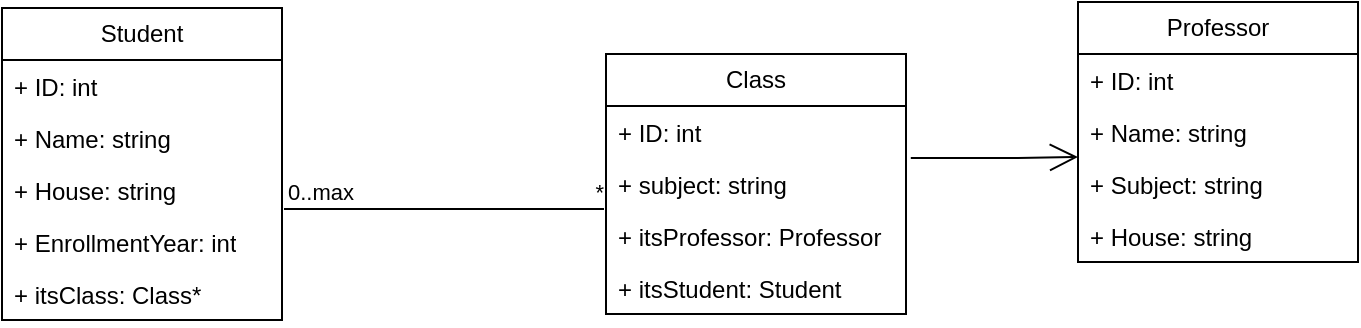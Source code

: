 <mxfile version="21.0.8" type="github"><diagram name="‫עמוד-1‬" id="PrXuVBxjXJsbkBFSuOlu"><mxGraphModel dx="875" dy="478" grid="1" gridSize="10" guides="1" tooltips="1" connect="1" arrows="1" fold="1" page="1" pageScale="1" pageWidth="827" pageHeight="1169" math="0" shadow="0"><root><mxCell id="0"/><mxCell id="1" parent="0"/><mxCell id="qfSSmruQRfB3V9M6VHou-5" value="Professor" style="swimlane;fontStyle=0;childLayout=stackLayout;horizontal=1;startSize=26;fillColor=none;horizontalStack=0;resizeParent=1;resizeParentMax=0;resizeLast=0;collapsible=1;marginBottom=0;whiteSpace=wrap;html=1;" vertex="1" parent="1"><mxGeometry x="590" y="207" width="140" height="130" as="geometry"/></mxCell><mxCell id="qfSSmruQRfB3V9M6VHou-6" value="+ ID: int" style="text;strokeColor=none;fillColor=none;align=left;verticalAlign=top;spacingLeft=4;spacingRight=4;overflow=hidden;rotatable=0;points=[[0,0.5],[1,0.5]];portConstraint=eastwest;whiteSpace=wrap;html=1;" vertex="1" parent="qfSSmruQRfB3V9M6VHou-5"><mxGeometry y="26" width="140" height="26" as="geometry"/></mxCell><mxCell id="qfSSmruQRfB3V9M6VHou-7" value="+ Name: string" style="text;strokeColor=none;fillColor=none;align=left;verticalAlign=top;spacingLeft=4;spacingRight=4;overflow=hidden;rotatable=0;points=[[0,0.5],[1,0.5]];portConstraint=eastwest;whiteSpace=wrap;html=1;" vertex="1" parent="qfSSmruQRfB3V9M6VHou-5"><mxGeometry y="52" width="140" height="26" as="geometry"/></mxCell><mxCell id="qfSSmruQRfB3V9M6VHou-8" value="+ Subject: string" style="text;strokeColor=none;fillColor=none;align=left;verticalAlign=top;spacingLeft=4;spacingRight=4;overflow=hidden;rotatable=0;points=[[0,0.5],[1,0.5]];portConstraint=eastwest;whiteSpace=wrap;html=1;" vertex="1" parent="qfSSmruQRfB3V9M6VHou-5"><mxGeometry y="78" width="140" height="26" as="geometry"/></mxCell><mxCell id="qfSSmruQRfB3V9M6VHou-29" value="+ House: string" style="text;strokeColor=none;fillColor=none;align=left;verticalAlign=top;spacingLeft=4;spacingRight=4;overflow=hidden;rotatable=0;points=[[0,0.5],[1,0.5]];portConstraint=eastwest;whiteSpace=wrap;html=1;" vertex="1" parent="qfSSmruQRfB3V9M6VHou-5"><mxGeometry y="104" width="140" height="26" as="geometry"/></mxCell><mxCell id="qfSSmruQRfB3V9M6VHou-10" value="Student" style="swimlane;fontStyle=0;childLayout=stackLayout;horizontal=1;startSize=26;fillColor=none;horizontalStack=0;resizeParent=1;resizeParentMax=0;resizeLast=0;collapsible=1;marginBottom=0;whiteSpace=wrap;html=1;" vertex="1" parent="1"><mxGeometry x="52" y="210" width="140" height="156" as="geometry"/></mxCell><mxCell id="qfSSmruQRfB3V9M6VHou-11" value="+ ID: int" style="text;strokeColor=none;fillColor=none;align=left;verticalAlign=top;spacingLeft=4;spacingRight=4;overflow=hidden;rotatable=0;points=[[0,0.5],[1,0.5]];portConstraint=eastwest;whiteSpace=wrap;html=1;" vertex="1" parent="qfSSmruQRfB3V9M6VHou-10"><mxGeometry y="26" width="140" height="26" as="geometry"/></mxCell><mxCell id="qfSSmruQRfB3V9M6VHou-12" value="+ Name: string" style="text;strokeColor=none;fillColor=none;align=left;verticalAlign=top;spacingLeft=4;spacingRight=4;overflow=hidden;rotatable=0;points=[[0,0.5],[1,0.5]];portConstraint=eastwest;whiteSpace=wrap;html=1;" vertex="1" parent="qfSSmruQRfB3V9M6VHou-10"><mxGeometry y="52" width="140" height="26" as="geometry"/></mxCell><mxCell id="qfSSmruQRfB3V9M6VHou-14" value="+ House: string" style="text;strokeColor=none;fillColor=none;align=left;verticalAlign=top;spacingLeft=4;spacingRight=4;overflow=hidden;rotatable=0;points=[[0,0.5],[1,0.5]];portConstraint=eastwest;whiteSpace=wrap;html=1;" vertex="1" parent="qfSSmruQRfB3V9M6VHou-10"><mxGeometry y="78" width="140" height="26" as="geometry"/></mxCell><mxCell id="qfSSmruQRfB3V9M6VHou-40" value="+ EnrollmentYear: int" style="text;strokeColor=none;fillColor=none;align=left;verticalAlign=top;spacingLeft=4;spacingRight=4;overflow=hidden;rotatable=0;points=[[0,0.5],[1,0.5]];portConstraint=eastwest;whiteSpace=wrap;html=1;" vertex="1" parent="qfSSmruQRfB3V9M6VHou-10"><mxGeometry y="104" width="140" height="26" as="geometry"/></mxCell><mxCell id="qfSSmruQRfB3V9M6VHou-13" value="+ itsClass: Class*" style="text;strokeColor=none;fillColor=none;align=left;verticalAlign=top;spacingLeft=4;spacingRight=4;overflow=hidden;rotatable=0;points=[[0,0.5],[1,0.5]];portConstraint=eastwest;whiteSpace=wrap;html=1;" vertex="1" parent="qfSSmruQRfB3V9M6VHou-10"><mxGeometry y="130" width="140" height="26" as="geometry"/></mxCell><mxCell id="qfSSmruQRfB3V9M6VHou-23" value="Class" style="swimlane;fontStyle=0;childLayout=stackLayout;horizontal=1;startSize=26;fillColor=none;horizontalStack=0;resizeParent=1;resizeParentMax=0;resizeLast=0;collapsible=1;marginBottom=0;whiteSpace=wrap;html=1;" vertex="1" parent="1"><mxGeometry x="354" y="233" width="150" height="130" as="geometry"/></mxCell><mxCell id="qfSSmruQRfB3V9M6VHou-24" value="+ ID: int" style="text;strokeColor=none;fillColor=none;align=left;verticalAlign=top;spacingLeft=4;spacingRight=4;overflow=hidden;rotatable=0;points=[[0,0.5],[1,0.5]];portConstraint=eastwest;whiteSpace=wrap;html=1;" vertex="1" parent="qfSSmruQRfB3V9M6VHou-23"><mxGeometry y="26" width="150" height="26" as="geometry"/></mxCell><mxCell id="qfSSmruQRfB3V9M6VHou-25" value="+ subject: string" style="text;strokeColor=none;fillColor=none;align=left;verticalAlign=top;spacingLeft=4;spacingRight=4;overflow=hidden;rotatable=0;points=[[0,0.5],[1,0.5]];portConstraint=eastwest;whiteSpace=wrap;html=1;" vertex="1" parent="qfSSmruQRfB3V9M6VHou-23"><mxGeometry y="52" width="150" height="26" as="geometry"/></mxCell><mxCell id="qfSSmruQRfB3V9M6VHou-42" value="+ itsProfessor: Professor" style="text;strokeColor=none;fillColor=none;align=left;verticalAlign=top;spacingLeft=4;spacingRight=4;overflow=hidden;rotatable=0;points=[[0,0.5],[1,0.5]];portConstraint=eastwest;whiteSpace=wrap;html=1;" vertex="1" parent="qfSSmruQRfB3V9M6VHou-23"><mxGeometry y="78" width="150" height="26" as="geometry"/></mxCell><mxCell id="qfSSmruQRfB3V9M6VHou-26" value="+ itsStudent: Student" style="text;strokeColor=none;fillColor=none;align=left;verticalAlign=top;spacingLeft=4;spacingRight=4;overflow=hidden;rotatable=0;points=[[0,0.5],[1,0.5]];portConstraint=eastwest;whiteSpace=wrap;html=1;" vertex="1" parent="qfSSmruQRfB3V9M6VHou-23"><mxGeometry y="104" width="150" height="26" as="geometry"/></mxCell><mxCell id="qfSSmruQRfB3V9M6VHou-37" value="" style="endArrow=none;html=1;edgeStyle=orthogonalEdgeStyle;rounded=0;" edge="1" parent="1"><mxGeometry relative="1" as="geometry"><mxPoint x="193" y="310.5" as="sourcePoint"/><mxPoint x="353" y="310.5" as="targetPoint"/><Array as="points"><mxPoint x="233" y="310.5"/><mxPoint x="233" y="310.5"/></Array></mxGeometry></mxCell><mxCell id="qfSSmruQRfB3V9M6VHou-38" value="0..max" style="edgeLabel;resizable=0;html=1;align=left;verticalAlign=bottom;" connectable="0" vertex="1" parent="qfSSmruQRfB3V9M6VHou-37"><mxGeometry x="-1" relative="1" as="geometry"/></mxCell><mxCell id="qfSSmruQRfB3V9M6VHou-39" value="*" style="edgeLabel;resizable=0;html=1;align=right;verticalAlign=bottom;" connectable="0" vertex="1" parent="qfSSmruQRfB3V9M6VHou-37"><mxGeometry x="1" relative="1" as="geometry"/></mxCell><mxCell id="qfSSmruQRfB3V9M6VHou-41" value="" style="endArrow=open;endFill=1;endSize=12;html=1;rounded=0;exitX=1.036;exitY=0;exitDx=0;exitDy=0;exitPerimeter=0;" edge="1" parent="1"><mxGeometry width="160" relative="1" as="geometry"><mxPoint x="506.4" y="285" as="sourcePoint"/><mxPoint x="590" y="284.5" as="targetPoint"/><Array as="points"><mxPoint x="560" y="285"/></Array></mxGeometry></mxCell></root></mxGraphModel></diagram></mxfile>
